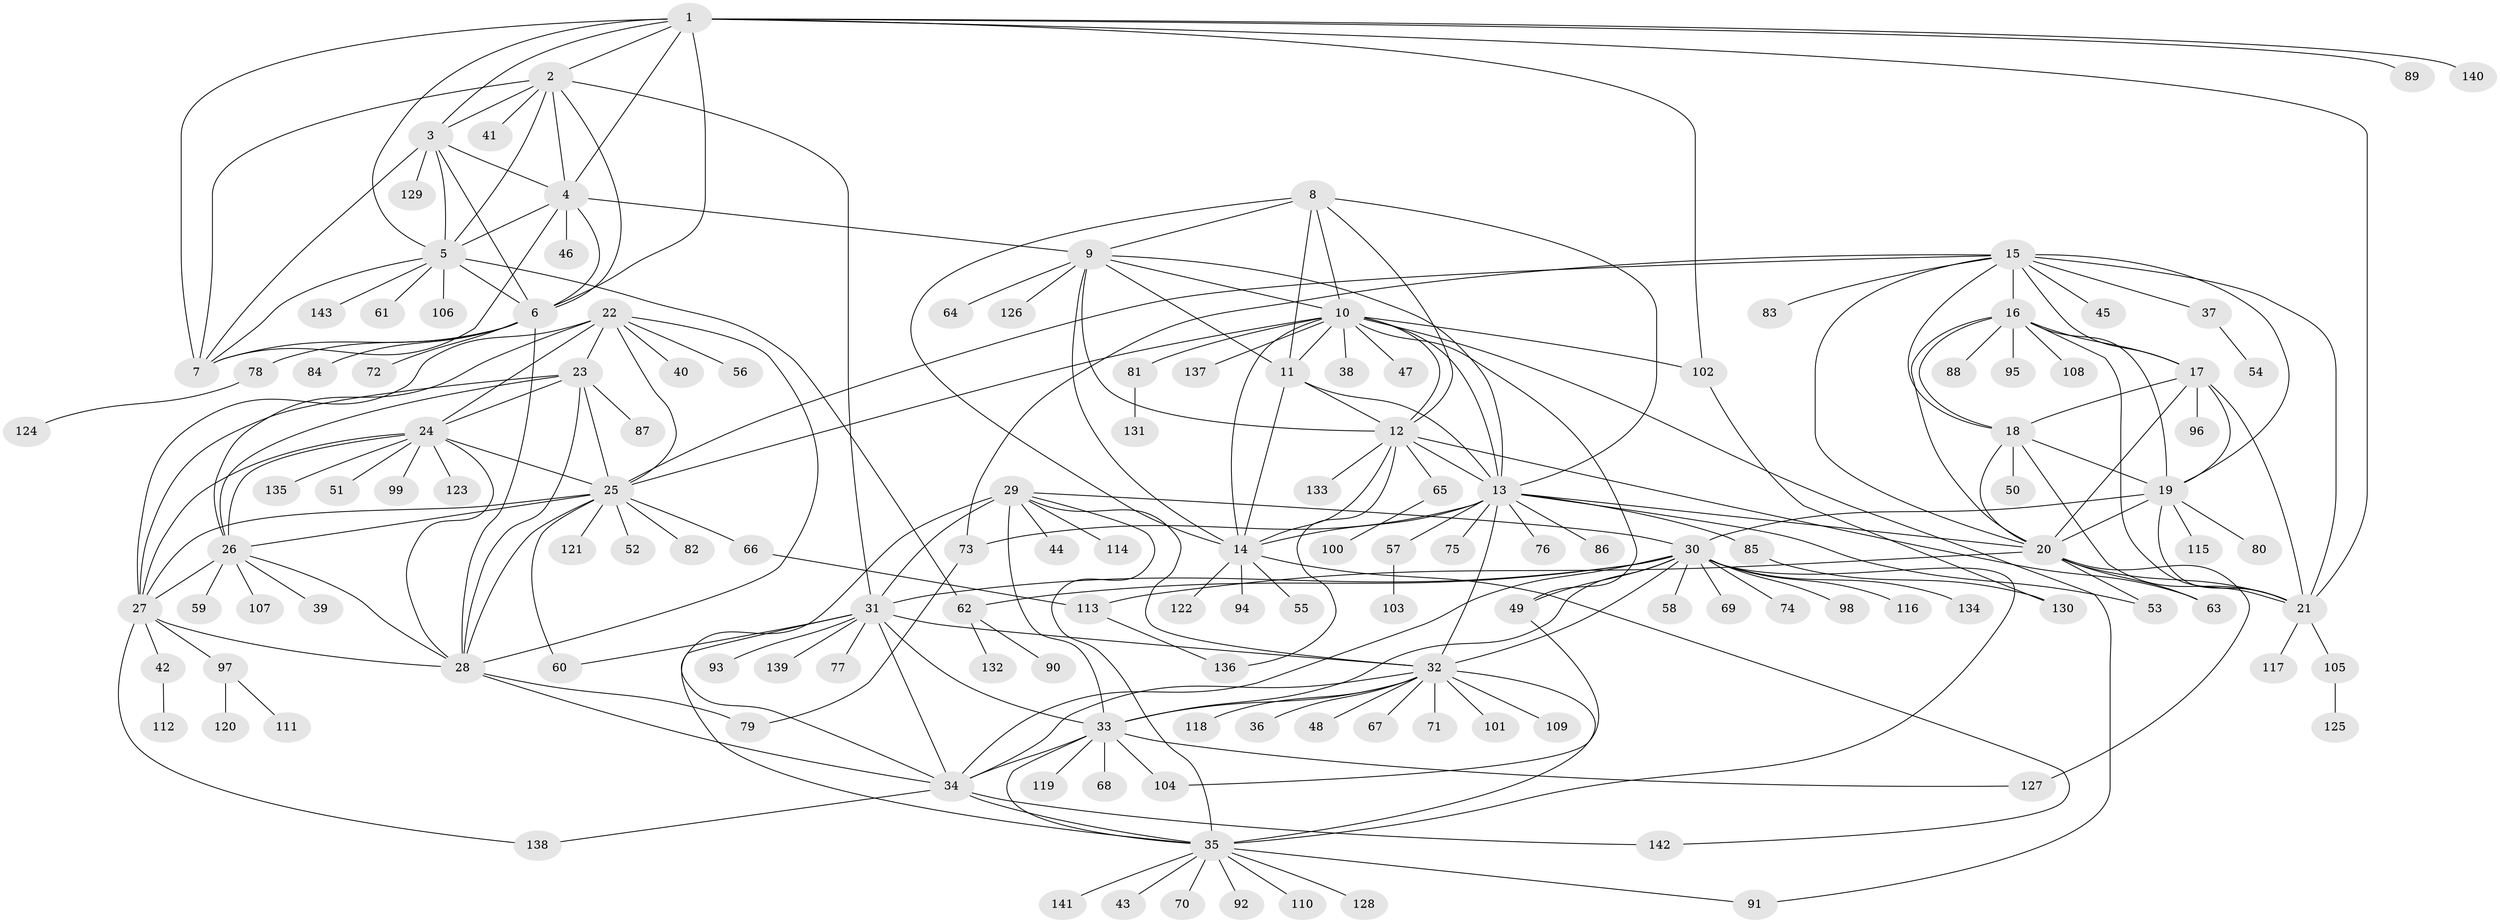 // Generated by graph-tools (version 1.1) at 2025/50/03/09/25 03:50:37]
// undirected, 143 vertices, 239 edges
graph export_dot {
graph [start="1"]
  node [color=gray90,style=filled];
  1;
  2;
  3;
  4;
  5;
  6;
  7;
  8;
  9;
  10;
  11;
  12;
  13;
  14;
  15;
  16;
  17;
  18;
  19;
  20;
  21;
  22;
  23;
  24;
  25;
  26;
  27;
  28;
  29;
  30;
  31;
  32;
  33;
  34;
  35;
  36;
  37;
  38;
  39;
  40;
  41;
  42;
  43;
  44;
  45;
  46;
  47;
  48;
  49;
  50;
  51;
  52;
  53;
  54;
  55;
  56;
  57;
  58;
  59;
  60;
  61;
  62;
  63;
  64;
  65;
  66;
  67;
  68;
  69;
  70;
  71;
  72;
  73;
  74;
  75;
  76;
  77;
  78;
  79;
  80;
  81;
  82;
  83;
  84;
  85;
  86;
  87;
  88;
  89;
  90;
  91;
  92;
  93;
  94;
  95;
  96;
  97;
  98;
  99;
  100;
  101;
  102;
  103;
  104;
  105;
  106;
  107;
  108;
  109;
  110;
  111;
  112;
  113;
  114;
  115;
  116;
  117;
  118;
  119;
  120;
  121;
  122;
  123;
  124;
  125;
  126;
  127;
  128;
  129;
  130;
  131;
  132;
  133;
  134;
  135;
  136;
  137;
  138;
  139;
  140;
  141;
  142;
  143;
  1 -- 2;
  1 -- 3;
  1 -- 4;
  1 -- 5;
  1 -- 6;
  1 -- 7;
  1 -- 21;
  1 -- 89;
  1 -- 102;
  1 -- 140;
  2 -- 3;
  2 -- 4;
  2 -- 5;
  2 -- 6;
  2 -- 7;
  2 -- 31;
  2 -- 41;
  3 -- 4;
  3 -- 5;
  3 -- 6;
  3 -- 7;
  3 -- 129;
  4 -- 5;
  4 -- 6;
  4 -- 7;
  4 -- 9;
  4 -- 46;
  5 -- 6;
  5 -- 7;
  5 -- 61;
  5 -- 62;
  5 -- 106;
  5 -- 143;
  6 -- 7;
  6 -- 28;
  6 -- 72;
  6 -- 78;
  6 -- 84;
  8 -- 9;
  8 -- 10;
  8 -- 11;
  8 -- 12;
  8 -- 13;
  8 -- 14;
  9 -- 10;
  9 -- 11;
  9 -- 12;
  9 -- 13;
  9 -- 14;
  9 -- 64;
  9 -- 126;
  10 -- 11;
  10 -- 12;
  10 -- 13;
  10 -- 14;
  10 -- 25;
  10 -- 38;
  10 -- 47;
  10 -- 49;
  10 -- 81;
  10 -- 91;
  10 -- 102;
  10 -- 137;
  11 -- 12;
  11 -- 13;
  11 -- 14;
  12 -- 13;
  12 -- 14;
  12 -- 63;
  12 -- 65;
  12 -- 133;
  12 -- 136;
  13 -- 14;
  13 -- 20;
  13 -- 32;
  13 -- 53;
  13 -- 57;
  13 -- 73;
  13 -- 75;
  13 -- 76;
  13 -- 85;
  13 -- 86;
  14 -- 55;
  14 -- 94;
  14 -- 122;
  14 -- 142;
  15 -- 16;
  15 -- 17;
  15 -- 18;
  15 -- 19;
  15 -- 20;
  15 -- 21;
  15 -- 25;
  15 -- 37;
  15 -- 45;
  15 -- 73;
  15 -- 83;
  16 -- 17;
  16 -- 18;
  16 -- 19;
  16 -- 20;
  16 -- 21;
  16 -- 88;
  16 -- 95;
  16 -- 108;
  17 -- 18;
  17 -- 19;
  17 -- 20;
  17 -- 21;
  17 -- 96;
  18 -- 19;
  18 -- 20;
  18 -- 21;
  18 -- 50;
  19 -- 20;
  19 -- 21;
  19 -- 30;
  19 -- 80;
  19 -- 115;
  20 -- 21;
  20 -- 53;
  20 -- 63;
  20 -- 113;
  20 -- 127;
  21 -- 105;
  21 -- 117;
  22 -- 23;
  22 -- 24;
  22 -- 25;
  22 -- 26;
  22 -- 27;
  22 -- 28;
  22 -- 40;
  22 -- 56;
  23 -- 24;
  23 -- 25;
  23 -- 26;
  23 -- 27;
  23 -- 28;
  23 -- 87;
  24 -- 25;
  24 -- 26;
  24 -- 27;
  24 -- 28;
  24 -- 51;
  24 -- 99;
  24 -- 123;
  24 -- 135;
  25 -- 26;
  25 -- 27;
  25 -- 28;
  25 -- 52;
  25 -- 60;
  25 -- 66;
  25 -- 82;
  25 -- 121;
  26 -- 27;
  26 -- 28;
  26 -- 39;
  26 -- 59;
  26 -- 107;
  27 -- 28;
  27 -- 42;
  27 -- 97;
  27 -- 138;
  28 -- 34;
  28 -- 79;
  29 -- 30;
  29 -- 31;
  29 -- 32;
  29 -- 33;
  29 -- 34;
  29 -- 35;
  29 -- 44;
  29 -- 114;
  30 -- 31;
  30 -- 32;
  30 -- 33;
  30 -- 34;
  30 -- 35;
  30 -- 49;
  30 -- 58;
  30 -- 62;
  30 -- 69;
  30 -- 74;
  30 -- 98;
  30 -- 116;
  30 -- 134;
  31 -- 32;
  31 -- 33;
  31 -- 34;
  31 -- 35;
  31 -- 60;
  31 -- 77;
  31 -- 93;
  31 -- 139;
  32 -- 33;
  32 -- 34;
  32 -- 35;
  32 -- 36;
  32 -- 48;
  32 -- 67;
  32 -- 71;
  32 -- 101;
  32 -- 109;
  32 -- 118;
  33 -- 34;
  33 -- 35;
  33 -- 68;
  33 -- 104;
  33 -- 119;
  33 -- 127;
  34 -- 35;
  34 -- 138;
  34 -- 142;
  35 -- 43;
  35 -- 70;
  35 -- 91;
  35 -- 92;
  35 -- 110;
  35 -- 128;
  35 -- 141;
  37 -- 54;
  42 -- 112;
  49 -- 104;
  57 -- 103;
  62 -- 90;
  62 -- 132;
  65 -- 100;
  66 -- 113;
  73 -- 79;
  78 -- 124;
  81 -- 131;
  85 -- 130;
  97 -- 111;
  97 -- 120;
  102 -- 130;
  105 -- 125;
  113 -- 136;
}
